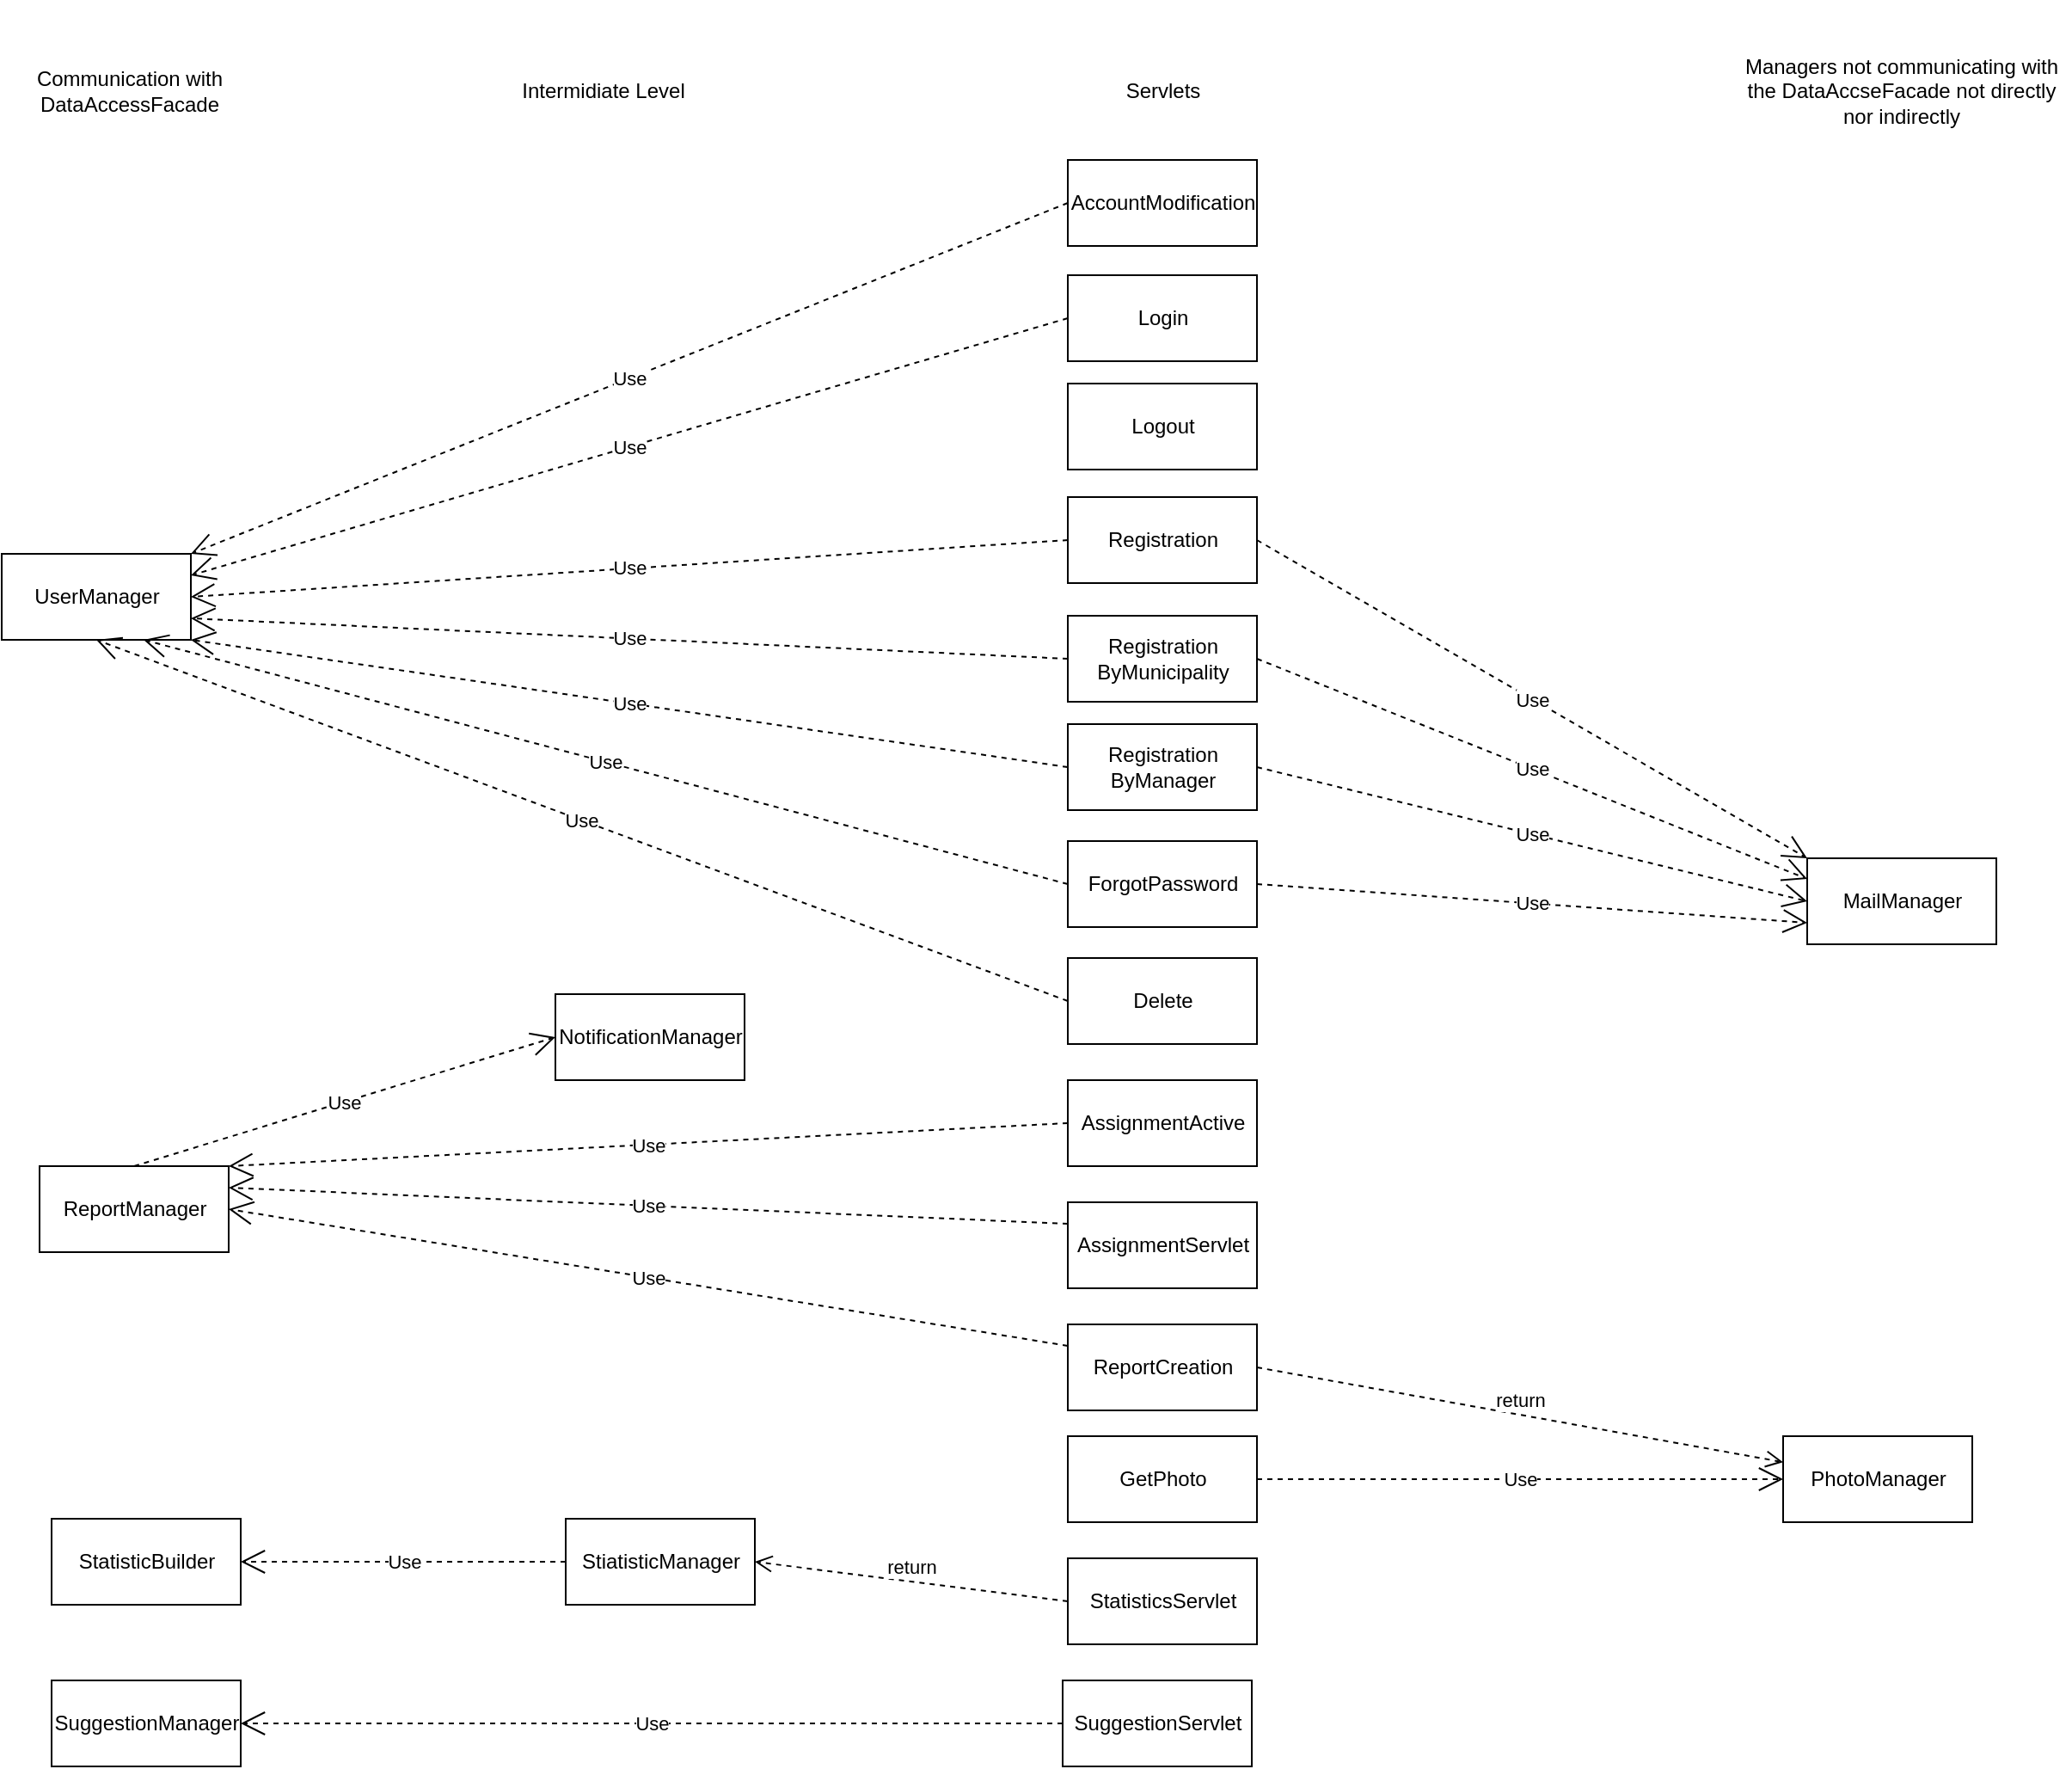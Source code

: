 <mxfile version="12.5.1" type="device"><diagram id="0INSIdRX9iEWFVyiZfwd" name="Page-1"><mxGraphModel dx="2044" dy="2043" grid="0" gridSize="10" guides="1" tooltips="1" connect="1" arrows="1" fold="1" page="1" pageScale="1" pageWidth="827" pageHeight="1169" math="0" shadow="0"><root><mxCell id="0"/><mxCell id="1" parent="0"/><mxCell id="yzT1ftl3ABhVHWmBJI4i-1" value="AccountModification" style="html=1;" vertex="1" parent="1"><mxGeometry x="650" y="87" width="110" height="50" as="geometry"/></mxCell><mxCell id="yzT1ftl3ABhVHWmBJI4i-4" value="AssignmentActive" style="html=1;" vertex="1" parent="1"><mxGeometry x="650" y="622" width="110" height="50" as="geometry"/></mxCell><mxCell id="yzT1ftl3ABhVHWmBJI4i-5" value="AssignmentServlet" style="html=1;" vertex="1" parent="1"><mxGeometry x="650" y="693" width="110" height="50" as="geometry"/></mxCell><mxCell id="yzT1ftl3ABhVHWmBJI4i-6" value="Delete" style="html=1;" vertex="1" parent="1"><mxGeometry x="650" y="551" width="110" height="50" as="geometry"/></mxCell><mxCell id="yzT1ftl3ABhVHWmBJI4i-7" value="ForgotPassword" style="html=1;" vertex="1" parent="1"><mxGeometry x="650" y="483" width="110" height="50" as="geometry"/></mxCell><mxCell id="yzT1ftl3ABhVHWmBJI4i-8" value="GetPhoto" style="html=1;" vertex="1" parent="1"><mxGeometry x="650" y="829" width="110" height="50" as="geometry"/></mxCell><mxCell id="yzT1ftl3ABhVHWmBJI4i-9" value="Login" style="html=1;" vertex="1" parent="1"><mxGeometry x="650" y="154" width="110" height="50" as="geometry"/></mxCell><mxCell id="yzT1ftl3ABhVHWmBJI4i-10" value="Logout" style="html=1;" vertex="1" parent="1"><mxGeometry x="650" y="217" width="110" height="50" as="geometry"/></mxCell><mxCell id="yzT1ftl3ABhVHWmBJI4i-11" value="Registration" style="html=1;" vertex="1" parent="1"><mxGeometry x="650" y="283" width="110" height="50" as="geometry"/></mxCell><mxCell id="yzT1ftl3ABhVHWmBJI4i-12" value="Registration&lt;br&gt;ByMunicipality&lt;br&gt;" style="html=1;" vertex="1" parent="1"><mxGeometry x="650" y="352" width="110" height="50" as="geometry"/></mxCell><mxCell id="yzT1ftl3ABhVHWmBJI4i-13" value="Registration&lt;br&gt;ByManager" style="html=1;" vertex="1" parent="1"><mxGeometry x="650" y="415" width="110" height="50" as="geometry"/></mxCell><mxCell id="yzT1ftl3ABhVHWmBJI4i-14" value="ReportCreation" style="html=1;" vertex="1" parent="1"><mxGeometry x="650" y="764" width="110" height="50" as="geometry"/></mxCell><mxCell id="yzT1ftl3ABhVHWmBJI4i-15" value="StatisticsServlet" style="html=1;" vertex="1" parent="1"><mxGeometry x="650" y="900" width="110" height="50" as="geometry"/></mxCell><mxCell id="yzT1ftl3ABhVHWmBJI4i-16" value="SuggestionServlet" style="html=1;" vertex="1" parent="1"><mxGeometry x="647" y="971" width="110" height="50" as="geometry"/></mxCell><mxCell id="yzT1ftl3ABhVHWmBJI4i-21" value="UserManager" style="html=1;" vertex="1" parent="1"><mxGeometry x="30" y="316" width="110" height="50" as="geometry"/></mxCell><mxCell id="yzT1ftl3ABhVHWmBJI4i-22" value="MailManager" style="html=1;" vertex="1" parent="1"><mxGeometry x="1080" y="493" width="110" height="50" as="geometry"/></mxCell><mxCell id="yzT1ftl3ABhVHWmBJI4i-23" value="Use" style="endArrow=open;endSize=12;dashed=1;html=1;exitX=1;exitY=0.5;exitDx=0;exitDy=0;entryX=0;entryY=0;entryDx=0;entryDy=0;" edge="1" parent="1" source="yzT1ftl3ABhVHWmBJI4i-11" target="yzT1ftl3ABhVHWmBJI4i-22"><mxGeometry width="160" relative="1" as="geometry"><mxPoint x="151" y="1042" as="sourcePoint"/><mxPoint x="311" y="1042" as="targetPoint"/></mxGeometry></mxCell><mxCell id="yzT1ftl3ABhVHWmBJI4i-25" value="Use" style="endArrow=open;endSize=12;dashed=1;html=1;exitX=1;exitY=0.5;exitDx=0;exitDy=0;entryX=0;entryY=0.24;entryDx=0;entryDy=0;entryPerimeter=0;" edge="1" parent="1" source="yzT1ftl3ABhVHWmBJI4i-12" target="yzT1ftl3ABhVHWmBJI4i-22"><mxGeometry width="160" relative="1" as="geometry"><mxPoint x="770" y="318" as="sourcePoint"/><mxPoint x="1090" y="503" as="targetPoint"/></mxGeometry></mxCell><mxCell id="yzT1ftl3ABhVHWmBJI4i-26" value="Use" style="endArrow=open;endSize=12;dashed=1;html=1;exitX=1;exitY=0.5;exitDx=0;exitDy=0;entryX=0;entryY=0.5;entryDx=0;entryDy=0;entryPerimeter=0;" edge="1" parent="1" source="yzT1ftl3ABhVHWmBJI4i-13" target="yzT1ftl3ABhVHWmBJI4i-22"><mxGeometry width="160" relative="1" as="geometry"><mxPoint x="780" y="328" as="sourcePoint"/><mxPoint x="1100" y="513" as="targetPoint"/></mxGeometry></mxCell><mxCell id="yzT1ftl3ABhVHWmBJI4i-27" value="Use" style="endArrow=open;endSize=12;dashed=1;html=1;exitX=1;exitY=0.5;exitDx=0;exitDy=0;entryX=0;entryY=0.75;entryDx=0;entryDy=0;" edge="1" parent="1" source="yzT1ftl3ABhVHWmBJI4i-7" target="yzT1ftl3ABhVHWmBJI4i-22"><mxGeometry width="160" relative="1" as="geometry"><mxPoint x="790" y="338" as="sourcePoint"/><mxPoint x="1110" y="523" as="targetPoint"/></mxGeometry></mxCell><mxCell id="yzT1ftl3ABhVHWmBJI4i-29" value="Use" style="endArrow=open;endSize=12;dashed=1;html=1;exitX=0;exitY=0.5;exitDx=0;exitDy=0;entryX=1;entryY=0.25;entryDx=0;entryDy=0;" edge="1" parent="1" source="yzT1ftl3ABhVHWmBJI4i-9" target="yzT1ftl3ABhVHWmBJI4i-21"><mxGeometry width="160" relative="1" as="geometry"><mxPoint x="151" y="1042" as="sourcePoint"/><mxPoint x="311" y="1042" as="targetPoint"/></mxGeometry></mxCell><mxCell id="yzT1ftl3ABhVHWmBJI4i-31" value="Use" style="endArrow=open;endSize=12;dashed=1;html=1;exitX=0;exitY=0.5;exitDx=0;exitDy=0;entryX=1;entryY=0;entryDx=0;entryDy=0;" edge="1" parent="1" source="yzT1ftl3ABhVHWmBJI4i-1" target="yzT1ftl3ABhVHWmBJI4i-21"><mxGeometry width="160" relative="1" as="geometry"><mxPoint x="670" y="199" as="sourcePoint"/><mxPoint x="281" y="249.5" as="targetPoint"/></mxGeometry></mxCell><mxCell id="yzT1ftl3ABhVHWmBJI4i-32" value="Use" style="endArrow=open;endSize=12;dashed=1;html=1;exitX=0;exitY=0.5;exitDx=0;exitDy=0;entryX=1;entryY=0.5;entryDx=0;entryDy=0;" edge="1" parent="1" source="yzT1ftl3ABhVHWmBJI4i-11" target="yzT1ftl3ABhVHWmBJI4i-21"><mxGeometry width="160" relative="1" as="geometry"><mxPoint x="680" y="209" as="sourcePoint"/><mxPoint x="291" y="259.5" as="targetPoint"/></mxGeometry></mxCell><mxCell id="yzT1ftl3ABhVHWmBJI4i-33" value="Use" style="endArrow=open;endSize=12;dashed=1;html=1;exitX=0;exitY=0.5;exitDx=0;exitDy=0;entryX=1;entryY=0.75;entryDx=0;entryDy=0;" edge="1" parent="1" source="yzT1ftl3ABhVHWmBJI4i-12" target="yzT1ftl3ABhVHWmBJI4i-21"><mxGeometry width="160" relative="1" as="geometry"><mxPoint x="690" y="219" as="sourcePoint"/><mxPoint x="301" y="269.5" as="targetPoint"/></mxGeometry></mxCell><mxCell id="yzT1ftl3ABhVHWmBJI4i-34" value="Use" style="endArrow=open;endSize=12;dashed=1;html=1;exitX=0;exitY=0.5;exitDx=0;exitDy=0;entryX=1;entryY=1;entryDx=0;entryDy=0;" edge="1" parent="1" source="yzT1ftl3ABhVHWmBJI4i-13" target="yzT1ftl3ABhVHWmBJI4i-21"><mxGeometry width="160" relative="1" as="geometry"><mxPoint x="700" y="229" as="sourcePoint"/><mxPoint x="311" y="279.5" as="targetPoint"/></mxGeometry></mxCell><mxCell id="yzT1ftl3ABhVHWmBJI4i-35" value="Use" style="endArrow=open;endSize=12;dashed=1;html=1;exitX=0;exitY=0.5;exitDx=0;exitDy=0;entryX=0.75;entryY=1;entryDx=0;entryDy=0;" edge="1" parent="1" source="yzT1ftl3ABhVHWmBJI4i-7" target="yzT1ftl3ABhVHWmBJI4i-21"><mxGeometry width="160" relative="1" as="geometry"><mxPoint x="710" y="239" as="sourcePoint"/><mxPoint x="321" y="289.5" as="targetPoint"/></mxGeometry></mxCell><mxCell id="yzT1ftl3ABhVHWmBJI4i-36" value="Use" style="endArrow=open;endSize=12;dashed=1;html=1;exitX=0;exitY=0.5;exitDx=0;exitDy=0;entryX=0.5;entryY=1;entryDx=0;entryDy=0;" edge="1" parent="1" source="yzT1ftl3ABhVHWmBJI4i-6" target="yzT1ftl3ABhVHWmBJI4i-21"><mxGeometry width="160" relative="1" as="geometry"><mxPoint x="720" y="249" as="sourcePoint"/><mxPoint x="331" y="299.5" as="targetPoint"/></mxGeometry></mxCell><mxCell id="yzT1ftl3ABhVHWmBJI4i-37" value="ReportManager" style="html=1;" vertex="1" parent="1"><mxGeometry x="52" y="672" width="110" height="50" as="geometry"/></mxCell><mxCell id="yzT1ftl3ABhVHWmBJI4i-41" value="Use" style="endArrow=open;endSize=12;dashed=1;html=1;exitX=0;exitY=0.5;exitDx=0;exitDy=0;entryX=1;entryY=0;entryDx=0;entryDy=0;" edge="1" parent="1" source="yzT1ftl3ABhVHWmBJI4i-4" target="yzT1ftl3ABhVHWmBJI4i-37"><mxGeometry width="160" relative="1" as="geometry"><mxPoint x="660" y="586" as="sourcePoint"/><mxPoint x="216" y="277" as="targetPoint"/></mxGeometry></mxCell><mxCell id="yzT1ftl3ABhVHWmBJI4i-42" value="Use" style="endArrow=open;endSize=12;dashed=1;html=1;exitX=0;exitY=0.25;exitDx=0;exitDy=0;entryX=1;entryY=0.25;entryDx=0;entryDy=0;" edge="1" parent="1" source="yzT1ftl3ABhVHWmBJI4i-5" target="yzT1ftl3ABhVHWmBJI4i-37"><mxGeometry width="160" relative="1" as="geometry"><mxPoint x="660" y="657" as="sourcePoint"/><mxPoint x="271" y="697" as="targetPoint"/></mxGeometry></mxCell><mxCell id="yzT1ftl3ABhVHWmBJI4i-44" value="Use" style="endArrow=open;endSize=12;dashed=1;html=1;exitX=0;exitY=0.25;exitDx=0;exitDy=0;entryX=1;entryY=0.5;entryDx=0;entryDy=0;" edge="1" parent="1" source="yzT1ftl3ABhVHWmBJI4i-14" target="yzT1ftl3ABhVHWmBJI4i-37"><mxGeometry width="160" relative="1" as="geometry"><mxPoint x="670" y="667" as="sourcePoint"/><mxPoint x="281" y="707" as="targetPoint"/></mxGeometry></mxCell><mxCell id="yzT1ftl3ABhVHWmBJI4i-45" value="StiatisticManager" style="html=1;" vertex="1" parent="1"><mxGeometry x="358" y="877" width="110" height="50" as="geometry"/></mxCell><mxCell id="yzT1ftl3ABhVHWmBJI4i-46" value="return" style="html=1;verticalAlign=bottom;endArrow=open;dashed=1;endSize=8;exitX=0;exitY=0.5;exitDx=0;exitDy=0;entryX=1;entryY=0.5;entryDx=0;entryDy=0;" edge="1" parent="1" source="yzT1ftl3ABhVHWmBJI4i-15" target="yzT1ftl3ABhVHWmBJI4i-45"><mxGeometry relative="1" as="geometry"><mxPoint x="231" y="1042" as="sourcePoint"/><mxPoint x="151" y="1042" as="targetPoint"/></mxGeometry></mxCell><mxCell id="yzT1ftl3ABhVHWmBJI4i-47" value="StatisticBuilder" style="html=1;" vertex="1" parent="1"><mxGeometry x="59" y="877" width="110" height="50" as="geometry"/></mxCell><mxCell id="yzT1ftl3ABhVHWmBJI4i-48" value="Use" style="endArrow=open;endSize=12;dashed=1;html=1;exitX=0;exitY=0.5;exitDx=0;exitDy=0;entryX=1;entryY=0.5;entryDx=0;entryDy=0;" edge="1" parent="1" source="yzT1ftl3ABhVHWmBJI4i-45" target="yzT1ftl3ABhVHWmBJI4i-47"><mxGeometry width="160" relative="1" as="geometry"><mxPoint x="30" y="1042" as="sourcePoint"/><mxPoint x="190" y="1042" as="targetPoint"/></mxGeometry></mxCell><mxCell id="yzT1ftl3ABhVHWmBJI4i-49" value="SuggestionManager" style="html=1;" vertex="1" parent="1"><mxGeometry x="59" y="971" width="110" height="50" as="geometry"/></mxCell><mxCell id="yzT1ftl3ABhVHWmBJI4i-50" value="Use" style="endArrow=open;endSize=12;dashed=1;html=1;exitX=0;exitY=0.5;exitDx=0;exitDy=0;entryX=1;entryY=0.5;entryDx=0;entryDy=0;" edge="1" parent="1" source="yzT1ftl3ABhVHWmBJI4i-16" target="yzT1ftl3ABhVHWmBJI4i-49"><mxGeometry width="160" relative="1" as="geometry"><mxPoint x="30" y="1042" as="sourcePoint"/><mxPoint x="190" y="1042" as="targetPoint"/></mxGeometry></mxCell><mxCell id="yzT1ftl3ABhVHWmBJI4i-51" value="Communication with DataAccessFacade" style="text;html=1;strokeColor=none;fillColor=none;align=center;verticalAlign=middle;whiteSpace=wrap;rounded=0;" vertex="1" parent="1"><mxGeometry x="30" y="14" width="149" height="65" as="geometry"/></mxCell><mxCell id="yzT1ftl3ABhVHWmBJI4i-53" value="Servlets" style="text;html=1;strokeColor=none;fillColor=none;align=center;verticalAlign=middle;whiteSpace=wrap;rounded=0;" vertex="1" parent="1"><mxGeometry x="608.5" y="-6" width="193" height="105" as="geometry"/></mxCell><mxCell id="yzT1ftl3ABhVHWmBJI4i-54" value="Intermidiate Level" style="text;html=1;strokeColor=none;fillColor=none;align=center;verticalAlign=middle;whiteSpace=wrap;rounded=0;" vertex="1" parent="1"><mxGeometry x="325" y="4.5" width="110" height="84" as="geometry"/></mxCell><mxCell id="yzT1ftl3ABhVHWmBJI4i-55" value="Managers not communicating with the DataAccseFacade not directly nor indirectly" style="text;html=1;strokeColor=none;fillColor=none;align=center;verticalAlign=middle;whiteSpace=wrap;rounded=0;" vertex="1" parent="1"><mxGeometry x="1037" y="3.25" width="196" height="86.5" as="geometry"/></mxCell><mxCell id="yzT1ftl3ABhVHWmBJI4i-56" value="NotificationManager" style="html=1;" vertex="1" parent="1"><mxGeometry x="352" y="572" width="110" height="50" as="geometry"/></mxCell><mxCell id="yzT1ftl3ABhVHWmBJI4i-58" value="Use" style="endArrow=open;endSize=12;dashed=1;html=1;exitX=0.5;exitY=0;exitDx=0;exitDy=0;entryX=0;entryY=0.5;entryDx=0;entryDy=0;" edge="1" parent="1" source="yzT1ftl3ABhVHWmBJI4i-37" target="yzT1ftl3ABhVHWmBJI4i-56"><mxGeometry width="160" relative="1" as="geometry"><mxPoint x="30" y="1042" as="sourcePoint"/><mxPoint x="190" y="1042" as="targetPoint"/></mxGeometry></mxCell><mxCell id="yzT1ftl3ABhVHWmBJI4i-59" value="PhotoManager" style="html=1;" vertex="1" parent="1"><mxGeometry x="1066" y="829" width="110" height="50" as="geometry"/></mxCell><mxCell id="yzT1ftl3ABhVHWmBJI4i-60" value="Use" style="endArrow=open;endSize=12;dashed=1;html=1;exitX=1;exitY=0.5;exitDx=0;exitDy=0;entryX=0;entryY=0.5;entryDx=0;entryDy=0;" edge="1" parent="1" source="yzT1ftl3ABhVHWmBJI4i-8" target="yzT1ftl3ABhVHWmBJI4i-59"><mxGeometry width="160" relative="1" as="geometry"><mxPoint x="30" y="1042" as="sourcePoint"/><mxPoint x="190" y="1042" as="targetPoint"/></mxGeometry></mxCell><mxCell id="yzT1ftl3ABhVHWmBJI4i-61" value="return" style="html=1;verticalAlign=bottom;endArrow=open;dashed=1;endSize=8;exitX=1;exitY=0.5;exitDx=0;exitDy=0;" edge="1" parent="1" source="yzT1ftl3ABhVHWmBJI4i-14" target="yzT1ftl3ABhVHWmBJI4i-59"><mxGeometry relative="1" as="geometry"><mxPoint x="110" y="1042" as="sourcePoint"/><mxPoint x="30" y="1042" as="targetPoint"/></mxGeometry></mxCell></root></mxGraphModel></diagram></mxfile>